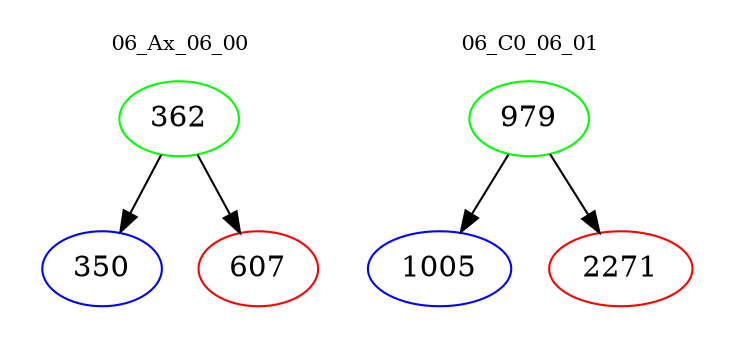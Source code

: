 digraph{
subgraph cluster_0 {
color = white
label = "06_Ax_06_00";
fontsize=10;
T0_362 [label="362", color="green"]
T0_362 -> T0_350 [color="black"]
T0_350 [label="350", color="blue"]
T0_362 -> T0_607 [color="black"]
T0_607 [label="607", color="red"]
}
subgraph cluster_1 {
color = white
label = "06_C0_06_01";
fontsize=10;
T1_979 [label="979", color="green"]
T1_979 -> T1_1005 [color="black"]
T1_1005 [label="1005", color="blue"]
T1_979 -> T1_2271 [color="black"]
T1_2271 [label="2271", color="red"]
}
}
